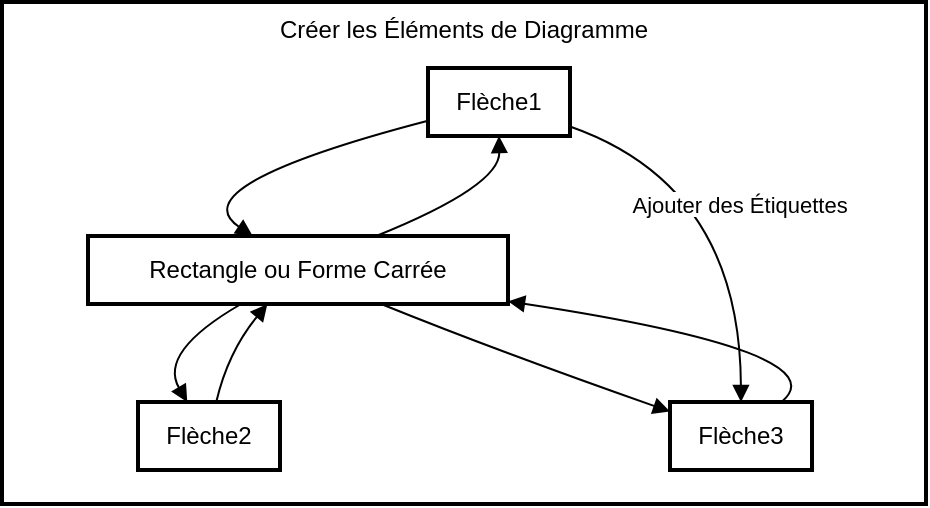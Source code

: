 <mxfile version="24.7.2" type="github">
  <diagram name="Page-1" id="m5aA5nBHu9IyPVnO0NrA">
    <mxGraphModel>
      <root>
        <mxCell id="0" />
        <mxCell id="1" parent="0" />
        <mxCell id="2" value="Créer les Éléments de Diagramme" style="whiteSpace=wrap;strokeWidth=2;verticalAlign=top;" vertex="1" parent="1">
          <mxGeometry width="462" height="251" as="geometry" />
        </mxCell>
        <mxCell id="3" value="Flèche1" style="whiteSpace=wrap;strokeWidth=2;" vertex="1" parent="2">
          <mxGeometry x="213" y="33" width="71" height="34" as="geometry" />
        </mxCell>
        <mxCell id="4" value="Rectangle ou Forme Carrée" style="whiteSpace=wrap;strokeWidth=2;" vertex="1" parent="2">
          <mxGeometry x="43" y="117" width="210" height="34" as="geometry" />
        </mxCell>
        <mxCell id="5" value="Flèche2" style="whiteSpace=wrap;strokeWidth=2;" vertex="1" parent="2">
          <mxGeometry x="68" y="200" width="71" height="34" as="geometry" />
        </mxCell>
        <mxCell id="6" value="Flèche3" style="whiteSpace=wrap;strokeWidth=2;" vertex="1" parent="2">
          <mxGeometry x="334" y="200" width="71" height="34" as="geometry" />
        </mxCell>
        <mxCell id="7" value="" style="curved=1;startArrow=none;endArrow=block;exitX=0.69;exitY=-0.01;entryX=0.5;entryY=0.99;" edge="1" parent="2" source="4" target="3">
          <mxGeometry relative="1" as="geometry">
            <Array as="points">
              <mxPoint x="249" y="92" />
            </Array>
          </mxGeometry>
        </mxCell>
        <mxCell id="8" value="" style="curved=1;startArrow=none;endArrow=block;exitX=0.37;exitY=0.98;entryX=0.35;entryY=0.01;" edge="1" parent="2" source="4" target="5">
          <mxGeometry relative="1" as="geometry">
            <Array as="points">
              <mxPoint x="78" y="175" />
            </Array>
          </mxGeometry>
        </mxCell>
        <mxCell id="9" value="" style="curved=1;startArrow=none;endArrow=block;exitX=0.69;exitY=0.98;entryX=0;entryY=0.14;" edge="1" parent="2" source="4" target="6">
          <mxGeometry relative="1" as="geometry">
            <Array as="points">
              <mxPoint x="249" y="175" />
            </Array>
          </mxGeometry>
        </mxCell>
        <mxCell id="10" value="" style="curved=1;startArrow=none;endArrow=block;exitX=0.01;exitY=0.77;entryX=0.39;entryY=-0.01;" edge="1" parent="2" source="3" target="4">
          <mxGeometry relative="1" as="geometry">
            <Array as="points">
              <mxPoint x="88" y="92" />
            </Array>
          </mxGeometry>
        </mxCell>
        <mxCell id="11" value="" style="curved=1;startArrow=none;endArrow=block;exitX=0.55;exitY=0.01;entryX=0.43;entryY=0.98;" edge="1" parent="2" source="5" target="4">
          <mxGeometry relative="1" as="geometry">
            <Array as="points">
              <mxPoint x="113" y="175" />
            </Array>
          </mxGeometry>
        </mxCell>
        <mxCell id="12" value="" style="curved=1;startArrow=none;endArrow=block;exitX=0.78;exitY=0.01;entryX=1;entryY=0.96;" edge="1" parent="2" source="6" target="4">
          <mxGeometry relative="1" as="geometry">
            <Array as="points">
              <mxPoint x="420" y="175" />
            </Array>
          </mxGeometry>
        </mxCell>
        <mxCell id="13" value="Ajouter des Étiquettes" style="curved=1;startArrow=none;endArrow=block;exitX=1;exitY=0.86;entryX=0.5;entryY=0.01;" edge="1" parent="2" source="3" target="6">
          <mxGeometry relative="1" as="geometry">
            <Array as="points">
              <mxPoint x="369" y="92" />
            </Array>
          </mxGeometry>
        </mxCell>
      </root>
    </mxGraphModel>
  </diagram>
</mxfile>
